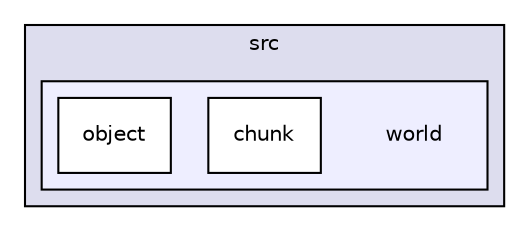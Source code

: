 digraph "src/world" {
  compound=true
  node [ fontsize="10", fontname="Helvetica"];
  edge [ labelfontsize="10", labelfontname="Helvetica"];
  subgraph clusterdir_db4ae1ede856068f3450d8ab27bc9e6a {
    graph [ bgcolor="#ddddee", pencolor="black", label="src" fontname="Helvetica", fontsize="10", URL="dir_db4ae1ede856068f3450d8ab27bc9e6a.html"]
  subgraph clusterdir_2069bf6d6dd6e414796f3f544bacd284 {
    graph [ bgcolor="#eeeeff", pencolor="black", label="" URL="dir_2069bf6d6dd6e414796f3f544bacd284.html"];
    dir_2069bf6d6dd6e414796f3f544bacd284 [shape=plaintext label="world"];
    dir_04e03a3f369fb0f0a2a3ca144f156fce [shape=box label="chunk" color="black" fillcolor="white" style="filled" URL="dir_04e03a3f369fb0f0a2a3ca144f156fce.html"];
    dir_b16cf23fefe64ce3071f993e7ee85c00 [shape=box label="object" color="black" fillcolor="white" style="filled" URL="dir_b16cf23fefe64ce3071f993e7ee85c00.html"];
  }
  }
}

